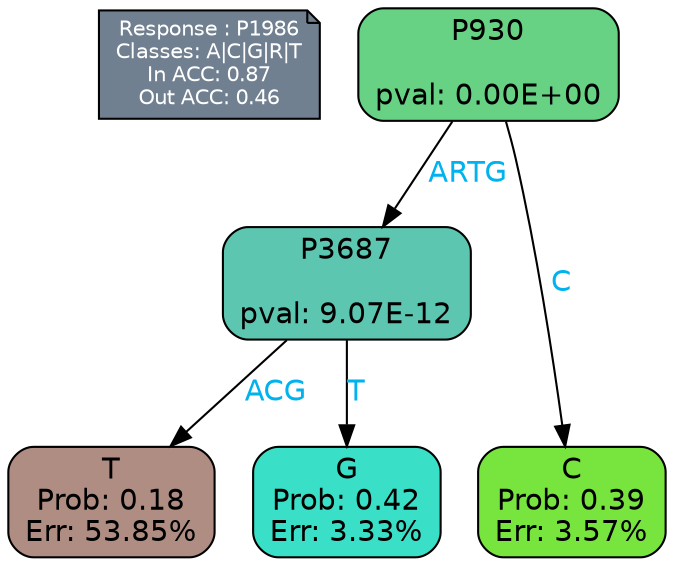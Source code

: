 digraph Tree {
node [shape=box, style="filled, rounded", color="black", fontname=helvetica] ;
graph [ranksep=equally, splines=polylines, bgcolor=transparent, dpi=600] ;
edge [fontname=helvetica] ;
LEGEND [label="Response : P1986
Classes: A|C|G|R|T
In ACC: 0.87
Out ACC: 0.46
",shape=note,align=left,style=filled,fillcolor="slategray",fontcolor="white",fontsize=10];1 [label="P930

pval: 0.00E+00", fillcolor="#67d283"] ;
2 [label="P3687

pval: 9.07E-12", fillcolor="#5cc6b1"] ;
3 [label="T
Prob: 0.18
Err: 53.85%", fillcolor="#af8d82"] ;
4 [label="G
Prob: 0.42
Err: 3.33%", fillcolor="#39dfc6"] ;
5 [label="C
Prob: 0.39
Err: 3.57%", fillcolor="#78e53e"] ;
1 -> 2 [label="ARTG",fontcolor=deepskyblue2] ;
1 -> 5 [label="C",fontcolor=deepskyblue2] ;
2 -> 3 [label="ACG",fontcolor=deepskyblue2] ;
2 -> 4 [label="T",fontcolor=deepskyblue2] ;
{rank = same; 3;4;5;}{rank = same; LEGEND;1;}}